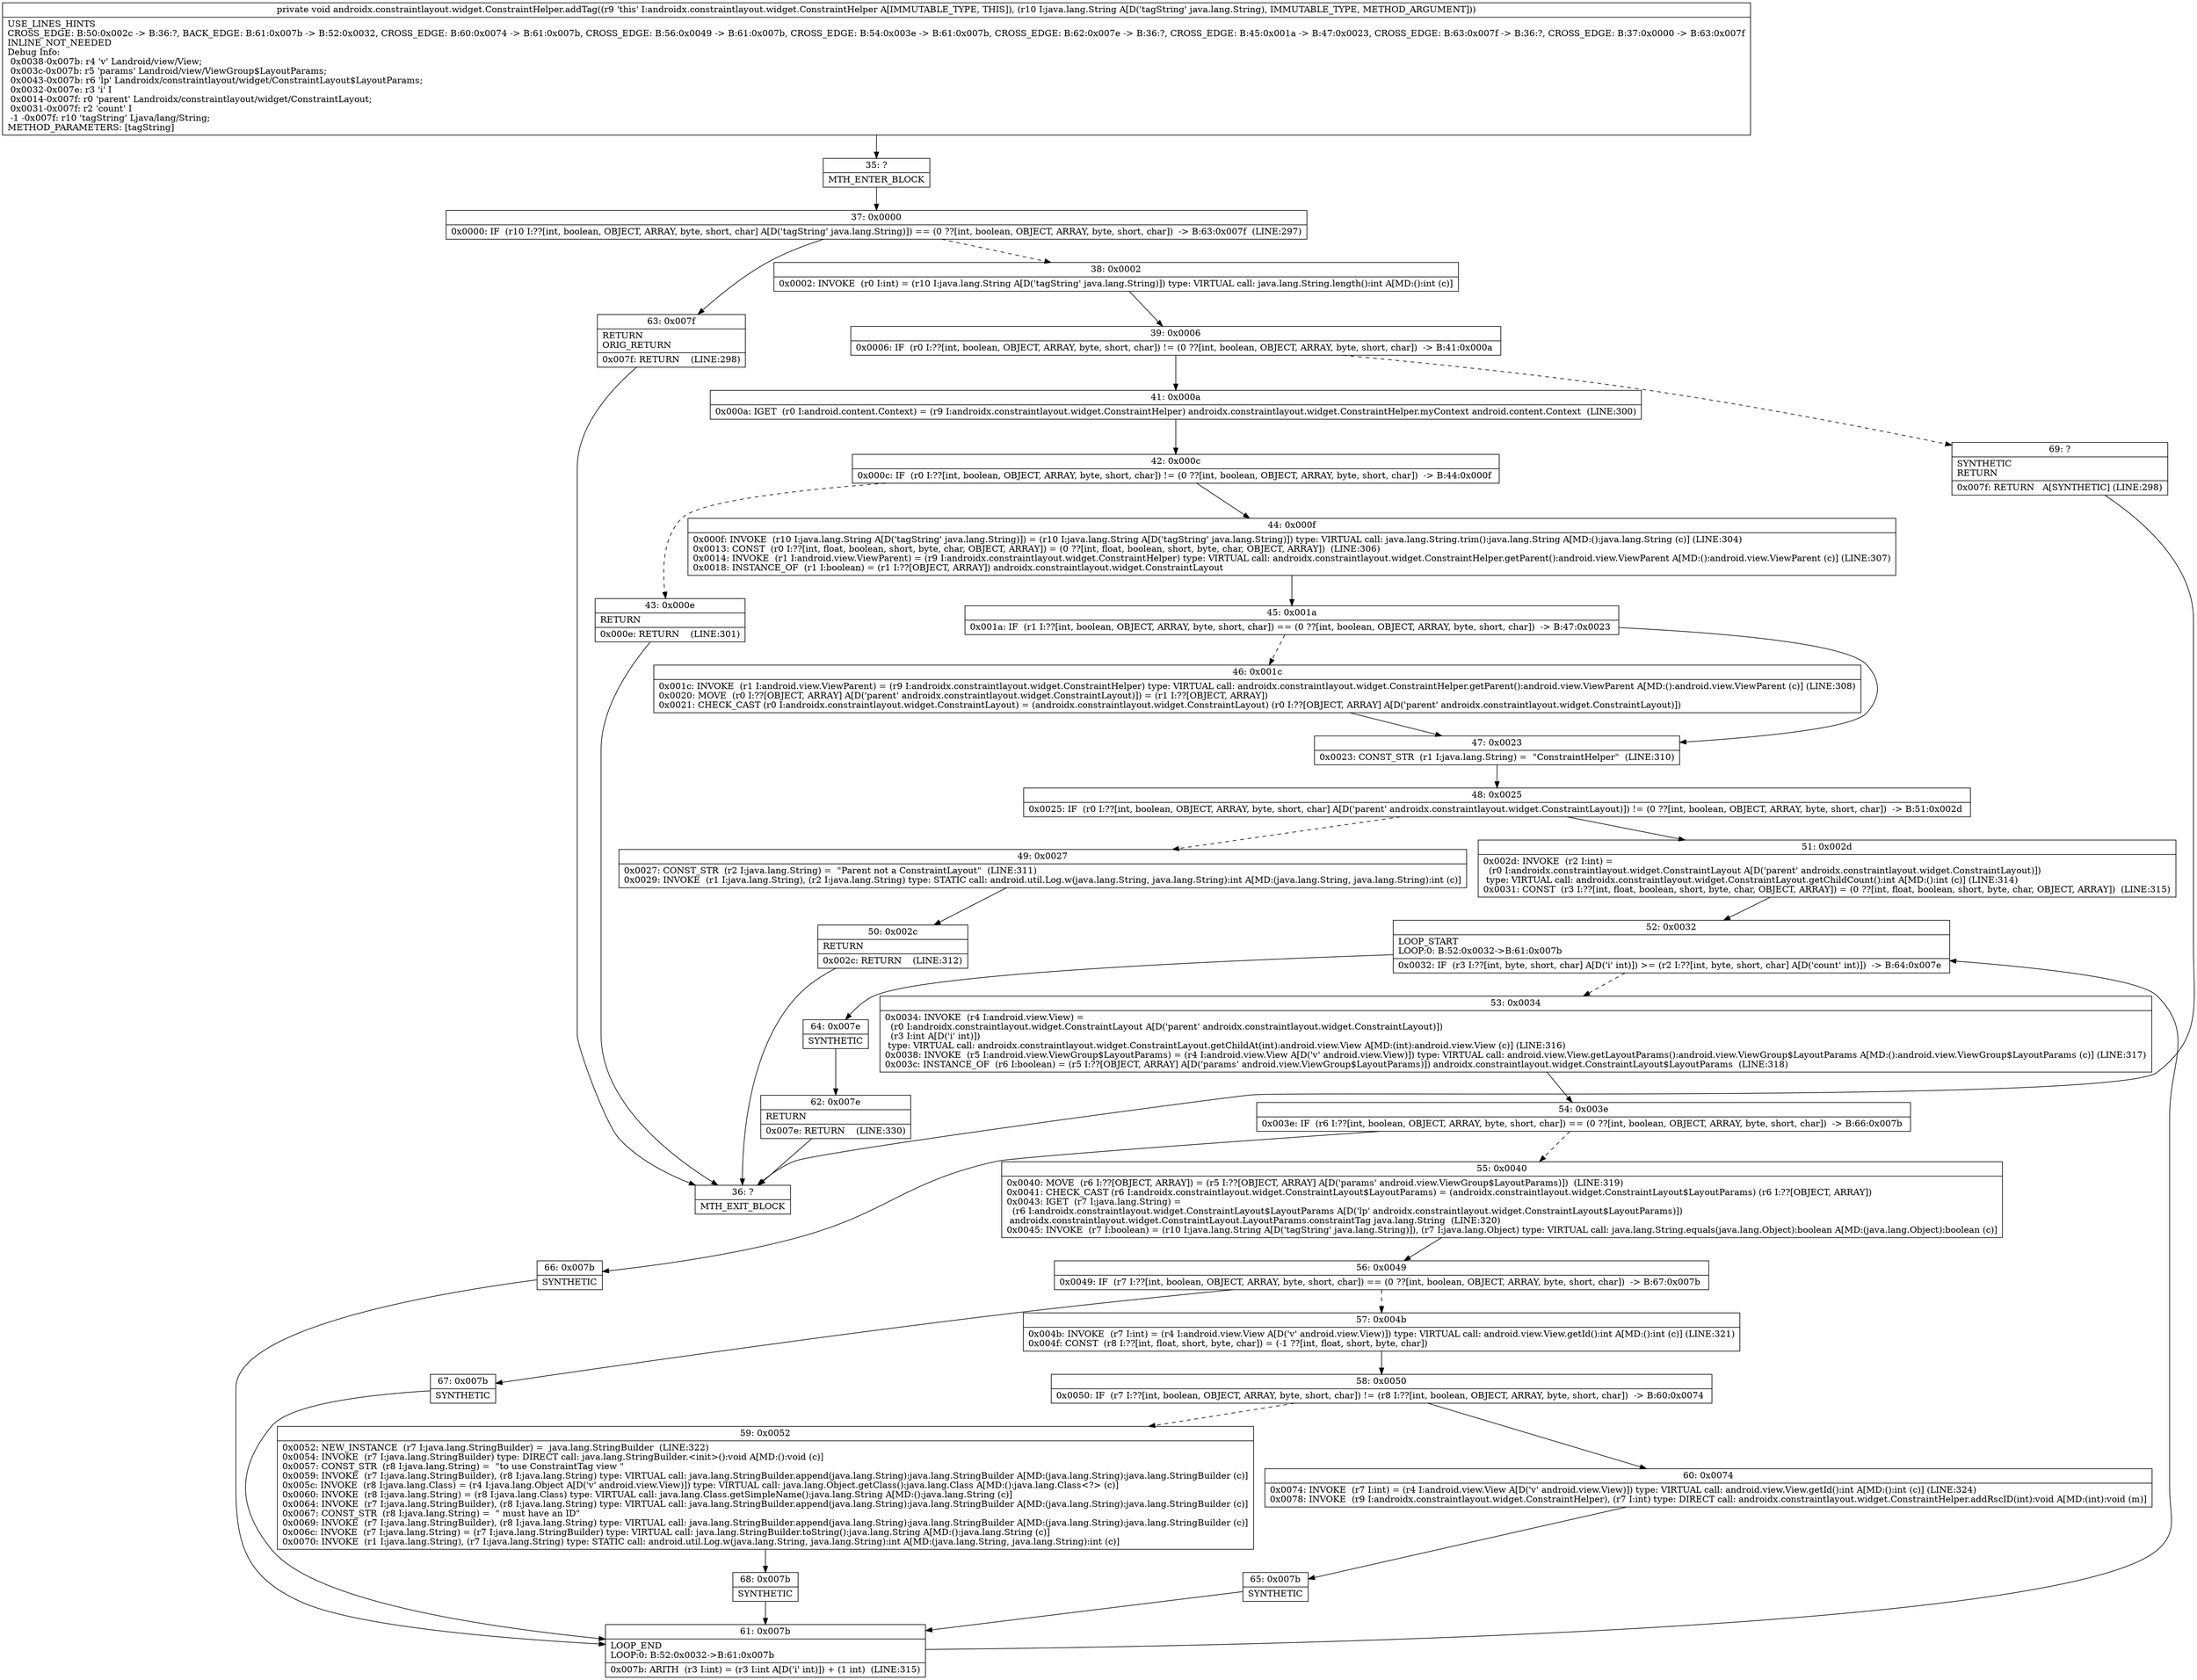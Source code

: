 digraph "CFG forandroidx.constraintlayout.widget.ConstraintHelper.addTag(Ljava\/lang\/String;)V" {
Node_35 [shape=record,label="{35\:\ ?|MTH_ENTER_BLOCK\l}"];
Node_37 [shape=record,label="{37\:\ 0x0000|0x0000: IF  (r10 I:??[int, boolean, OBJECT, ARRAY, byte, short, char] A[D('tagString' java.lang.String)]) == (0 ??[int, boolean, OBJECT, ARRAY, byte, short, char])  \-\> B:63:0x007f  (LINE:297)\l}"];
Node_38 [shape=record,label="{38\:\ 0x0002|0x0002: INVOKE  (r0 I:int) = (r10 I:java.lang.String A[D('tagString' java.lang.String)]) type: VIRTUAL call: java.lang.String.length():int A[MD:():int (c)]\l}"];
Node_39 [shape=record,label="{39\:\ 0x0006|0x0006: IF  (r0 I:??[int, boolean, OBJECT, ARRAY, byte, short, char]) != (0 ??[int, boolean, OBJECT, ARRAY, byte, short, char])  \-\> B:41:0x000a \l}"];
Node_41 [shape=record,label="{41\:\ 0x000a|0x000a: IGET  (r0 I:android.content.Context) = (r9 I:androidx.constraintlayout.widget.ConstraintHelper) androidx.constraintlayout.widget.ConstraintHelper.myContext android.content.Context  (LINE:300)\l}"];
Node_42 [shape=record,label="{42\:\ 0x000c|0x000c: IF  (r0 I:??[int, boolean, OBJECT, ARRAY, byte, short, char]) != (0 ??[int, boolean, OBJECT, ARRAY, byte, short, char])  \-\> B:44:0x000f \l}"];
Node_43 [shape=record,label="{43\:\ 0x000e|RETURN\l|0x000e: RETURN    (LINE:301)\l}"];
Node_36 [shape=record,label="{36\:\ ?|MTH_EXIT_BLOCK\l}"];
Node_44 [shape=record,label="{44\:\ 0x000f|0x000f: INVOKE  (r10 I:java.lang.String A[D('tagString' java.lang.String)]) = (r10 I:java.lang.String A[D('tagString' java.lang.String)]) type: VIRTUAL call: java.lang.String.trim():java.lang.String A[MD:():java.lang.String (c)] (LINE:304)\l0x0013: CONST  (r0 I:??[int, float, boolean, short, byte, char, OBJECT, ARRAY]) = (0 ??[int, float, boolean, short, byte, char, OBJECT, ARRAY])  (LINE:306)\l0x0014: INVOKE  (r1 I:android.view.ViewParent) = (r9 I:androidx.constraintlayout.widget.ConstraintHelper) type: VIRTUAL call: androidx.constraintlayout.widget.ConstraintHelper.getParent():android.view.ViewParent A[MD:():android.view.ViewParent (c)] (LINE:307)\l0x0018: INSTANCE_OF  (r1 I:boolean) = (r1 I:??[OBJECT, ARRAY]) androidx.constraintlayout.widget.ConstraintLayout \l}"];
Node_45 [shape=record,label="{45\:\ 0x001a|0x001a: IF  (r1 I:??[int, boolean, OBJECT, ARRAY, byte, short, char]) == (0 ??[int, boolean, OBJECT, ARRAY, byte, short, char])  \-\> B:47:0x0023 \l}"];
Node_46 [shape=record,label="{46\:\ 0x001c|0x001c: INVOKE  (r1 I:android.view.ViewParent) = (r9 I:androidx.constraintlayout.widget.ConstraintHelper) type: VIRTUAL call: androidx.constraintlayout.widget.ConstraintHelper.getParent():android.view.ViewParent A[MD:():android.view.ViewParent (c)] (LINE:308)\l0x0020: MOVE  (r0 I:??[OBJECT, ARRAY] A[D('parent' androidx.constraintlayout.widget.ConstraintLayout)]) = (r1 I:??[OBJECT, ARRAY]) \l0x0021: CHECK_CAST (r0 I:androidx.constraintlayout.widget.ConstraintLayout) = (androidx.constraintlayout.widget.ConstraintLayout) (r0 I:??[OBJECT, ARRAY] A[D('parent' androidx.constraintlayout.widget.ConstraintLayout)]) \l}"];
Node_47 [shape=record,label="{47\:\ 0x0023|0x0023: CONST_STR  (r1 I:java.lang.String) =  \"ConstraintHelper\"  (LINE:310)\l}"];
Node_48 [shape=record,label="{48\:\ 0x0025|0x0025: IF  (r0 I:??[int, boolean, OBJECT, ARRAY, byte, short, char] A[D('parent' androidx.constraintlayout.widget.ConstraintLayout)]) != (0 ??[int, boolean, OBJECT, ARRAY, byte, short, char])  \-\> B:51:0x002d \l}"];
Node_49 [shape=record,label="{49\:\ 0x0027|0x0027: CONST_STR  (r2 I:java.lang.String) =  \"Parent not a ConstraintLayout\"  (LINE:311)\l0x0029: INVOKE  (r1 I:java.lang.String), (r2 I:java.lang.String) type: STATIC call: android.util.Log.w(java.lang.String, java.lang.String):int A[MD:(java.lang.String, java.lang.String):int (c)]\l}"];
Node_50 [shape=record,label="{50\:\ 0x002c|RETURN\l|0x002c: RETURN    (LINE:312)\l}"];
Node_51 [shape=record,label="{51\:\ 0x002d|0x002d: INVOKE  (r2 I:int) = \l  (r0 I:androidx.constraintlayout.widget.ConstraintLayout A[D('parent' androidx.constraintlayout.widget.ConstraintLayout)])\l type: VIRTUAL call: androidx.constraintlayout.widget.ConstraintLayout.getChildCount():int A[MD:():int (c)] (LINE:314)\l0x0031: CONST  (r3 I:??[int, float, boolean, short, byte, char, OBJECT, ARRAY]) = (0 ??[int, float, boolean, short, byte, char, OBJECT, ARRAY])  (LINE:315)\l}"];
Node_52 [shape=record,label="{52\:\ 0x0032|LOOP_START\lLOOP:0: B:52:0x0032\-\>B:61:0x007b\l|0x0032: IF  (r3 I:??[int, byte, short, char] A[D('i' int)]) \>= (r2 I:??[int, byte, short, char] A[D('count' int)])  \-\> B:64:0x007e \l}"];
Node_53 [shape=record,label="{53\:\ 0x0034|0x0034: INVOKE  (r4 I:android.view.View) = \l  (r0 I:androidx.constraintlayout.widget.ConstraintLayout A[D('parent' androidx.constraintlayout.widget.ConstraintLayout)])\l  (r3 I:int A[D('i' int)])\l type: VIRTUAL call: androidx.constraintlayout.widget.ConstraintLayout.getChildAt(int):android.view.View A[MD:(int):android.view.View (c)] (LINE:316)\l0x0038: INVOKE  (r5 I:android.view.ViewGroup$LayoutParams) = (r4 I:android.view.View A[D('v' android.view.View)]) type: VIRTUAL call: android.view.View.getLayoutParams():android.view.ViewGroup$LayoutParams A[MD:():android.view.ViewGroup$LayoutParams (c)] (LINE:317)\l0x003c: INSTANCE_OF  (r6 I:boolean) = (r5 I:??[OBJECT, ARRAY] A[D('params' android.view.ViewGroup$LayoutParams)]) androidx.constraintlayout.widget.ConstraintLayout$LayoutParams  (LINE:318)\l}"];
Node_54 [shape=record,label="{54\:\ 0x003e|0x003e: IF  (r6 I:??[int, boolean, OBJECT, ARRAY, byte, short, char]) == (0 ??[int, boolean, OBJECT, ARRAY, byte, short, char])  \-\> B:66:0x007b \l}"];
Node_55 [shape=record,label="{55\:\ 0x0040|0x0040: MOVE  (r6 I:??[OBJECT, ARRAY]) = (r5 I:??[OBJECT, ARRAY] A[D('params' android.view.ViewGroup$LayoutParams)])  (LINE:319)\l0x0041: CHECK_CAST (r6 I:androidx.constraintlayout.widget.ConstraintLayout$LayoutParams) = (androidx.constraintlayout.widget.ConstraintLayout$LayoutParams) (r6 I:??[OBJECT, ARRAY]) \l0x0043: IGET  (r7 I:java.lang.String) = \l  (r6 I:androidx.constraintlayout.widget.ConstraintLayout$LayoutParams A[D('lp' androidx.constraintlayout.widget.ConstraintLayout$LayoutParams)])\l androidx.constraintlayout.widget.ConstraintLayout.LayoutParams.constraintTag java.lang.String  (LINE:320)\l0x0045: INVOKE  (r7 I:boolean) = (r10 I:java.lang.String A[D('tagString' java.lang.String)]), (r7 I:java.lang.Object) type: VIRTUAL call: java.lang.String.equals(java.lang.Object):boolean A[MD:(java.lang.Object):boolean (c)]\l}"];
Node_56 [shape=record,label="{56\:\ 0x0049|0x0049: IF  (r7 I:??[int, boolean, OBJECT, ARRAY, byte, short, char]) == (0 ??[int, boolean, OBJECT, ARRAY, byte, short, char])  \-\> B:67:0x007b \l}"];
Node_57 [shape=record,label="{57\:\ 0x004b|0x004b: INVOKE  (r7 I:int) = (r4 I:android.view.View A[D('v' android.view.View)]) type: VIRTUAL call: android.view.View.getId():int A[MD:():int (c)] (LINE:321)\l0x004f: CONST  (r8 I:??[int, float, short, byte, char]) = (\-1 ??[int, float, short, byte, char]) \l}"];
Node_58 [shape=record,label="{58\:\ 0x0050|0x0050: IF  (r7 I:??[int, boolean, OBJECT, ARRAY, byte, short, char]) != (r8 I:??[int, boolean, OBJECT, ARRAY, byte, short, char])  \-\> B:60:0x0074 \l}"];
Node_59 [shape=record,label="{59\:\ 0x0052|0x0052: NEW_INSTANCE  (r7 I:java.lang.StringBuilder) =  java.lang.StringBuilder  (LINE:322)\l0x0054: INVOKE  (r7 I:java.lang.StringBuilder) type: DIRECT call: java.lang.StringBuilder.\<init\>():void A[MD:():void (c)]\l0x0057: CONST_STR  (r8 I:java.lang.String) =  \"to use ConstraintTag view \" \l0x0059: INVOKE  (r7 I:java.lang.StringBuilder), (r8 I:java.lang.String) type: VIRTUAL call: java.lang.StringBuilder.append(java.lang.String):java.lang.StringBuilder A[MD:(java.lang.String):java.lang.StringBuilder (c)]\l0x005c: INVOKE  (r8 I:java.lang.Class) = (r4 I:java.lang.Object A[D('v' android.view.View)]) type: VIRTUAL call: java.lang.Object.getClass():java.lang.Class A[MD:():java.lang.Class\<?\> (c)]\l0x0060: INVOKE  (r8 I:java.lang.String) = (r8 I:java.lang.Class) type: VIRTUAL call: java.lang.Class.getSimpleName():java.lang.String A[MD:():java.lang.String (c)]\l0x0064: INVOKE  (r7 I:java.lang.StringBuilder), (r8 I:java.lang.String) type: VIRTUAL call: java.lang.StringBuilder.append(java.lang.String):java.lang.StringBuilder A[MD:(java.lang.String):java.lang.StringBuilder (c)]\l0x0067: CONST_STR  (r8 I:java.lang.String) =  \" must have an ID\" \l0x0069: INVOKE  (r7 I:java.lang.StringBuilder), (r8 I:java.lang.String) type: VIRTUAL call: java.lang.StringBuilder.append(java.lang.String):java.lang.StringBuilder A[MD:(java.lang.String):java.lang.StringBuilder (c)]\l0x006c: INVOKE  (r7 I:java.lang.String) = (r7 I:java.lang.StringBuilder) type: VIRTUAL call: java.lang.StringBuilder.toString():java.lang.String A[MD:():java.lang.String (c)]\l0x0070: INVOKE  (r1 I:java.lang.String), (r7 I:java.lang.String) type: STATIC call: android.util.Log.w(java.lang.String, java.lang.String):int A[MD:(java.lang.String, java.lang.String):int (c)]\l}"];
Node_68 [shape=record,label="{68\:\ 0x007b|SYNTHETIC\l}"];
Node_61 [shape=record,label="{61\:\ 0x007b|LOOP_END\lLOOP:0: B:52:0x0032\-\>B:61:0x007b\l|0x007b: ARITH  (r3 I:int) = (r3 I:int A[D('i' int)]) + (1 int)  (LINE:315)\l}"];
Node_60 [shape=record,label="{60\:\ 0x0074|0x0074: INVOKE  (r7 I:int) = (r4 I:android.view.View A[D('v' android.view.View)]) type: VIRTUAL call: android.view.View.getId():int A[MD:():int (c)] (LINE:324)\l0x0078: INVOKE  (r9 I:androidx.constraintlayout.widget.ConstraintHelper), (r7 I:int) type: DIRECT call: androidx.constraintlayout.widget.ConstraintHelper.addRscID(int):void A[MD:(int):void (m)]\l}"];
Node_65 [shape=record,label="{65\:\ 0x007b|SYNTHETIC\l}"];
Node_67 [shape=record,label="{67\:\ 0x007b|SYNTHETIC\l}"];
Node_66 [shape=record,label="{66\:\ 0x007b|SYNTHETIC\l}"];
Node_64 [shape=record,label="{64\:\ 0x007e|SYNTHETIC\l}"];
Node_62 [shape=record,label="{62\:\ 0x007e|RETURN\l|0x007e: RETURN    (LINE:330)\l}"];
Node_69 [shape=record,label="{69\:\ ?|SYNTHETIC\lRETURN\l|0x007f: RETURN   A[SYNTHETIC] (LINE:298)\l}"];
Node_63 [shape=record,label="{63\:\ 0x007f|RETURN\lORIG_RETURN\l|0x007f: RETURN    (LINE:298)\l}"];
MethodNode[shape=record,label="{private void androidx.constraintlayout.widget.ConstraintHelper.addTag((r9 'this' I:androidx.constraintlayout.widget.ConstraintHelper A[IMMUTABLE_TYPE, THIS]), (r10 I:java.lang.String A[D('tagString' java.lang.String), IMMUTABLE_TYPE, METHOD_ARGUMENT]))  | USE_LINES_HINTS\lCROSS_EDGE: B:50:0x002c \-\> B:36:?, BACK_EDGE: B:61:0x007b \-\> B:52:0x0032, CROSS_EDGE: B:60:0x0074 \-\> B:61:0x007b, CROSS_EDGE: B:56:0x0049 \-\> B:61:0x007b, CROSS_EDGE: B:54:0x003e \-\> B:61:0x007b, CROSS_EDGE: B:62:0x007e \-\> B:36:?, CROSS_EDGE: B:45:0x001a \-\> B:47:0x0023, CROSS_EDGE: B:63:0x007f \-\> B:36:?, CROSS_EDGE: B:37:0x0000 \-\> B:63:0x007f\lINLINE_NOT_NEEDED\lDebug Info:\l  0x0038\-0x007b: r4 'v' Landroid\/view\/View;\l  0x003c\-0x007b: r5 'params' Landroid\/view\/ViewGroup$LayoutParams;\l  0x0043\-0x007b: r6 'lp' Landroidx\/constraintlayout\/widget\/ConstraintLayout$LayoutParams;\l  0x0032\-0x007e: r3 'i' I\l  0x0014\-0x007f: r0 'parent' Landroidx\/constraintlayout\/widget\/ConstraintLayout;\l  0x0031\-0x007f: r2 'count' I\l  \-1 \-0x007f: r10 'tagString' Ljava\/lang\/String;\lMETHOD_PARAMETERS: [tagString]\l}"];
MethodNode -> Node_35;Node_35 -> Node_37;
Node_37 -> Node_38[style=dashed];
Node_37 -> Node_63;
Node_38 -> Node_39;
Node_39 -> Node_41;
Node_39 -> Node_69[style=dashed];
Node_41 -> Node_42;
Node_42 -> Node_43[style=dashed];
Node_42 -> Node_44;
Node_43 -> Node_36;
Node_44 -> Node_45;
Node_45 -> Node_46[style=dashed];
Node_45 -> Node_47;
Node_46 -> Node_47;
Node_47 -> Node_48;
Node_48 -> Node_49[style=dashed];
Node_48 -> Node_51;
Node_49 -> Node_50;
Node_50 -> Node_36;
Node_51 -> Node_52;
Node_52 -> Node_53[style=dashed];
Node_52 -> Node_64;
Node_53 -> Node_54;
Node_54 -> Node_55[style=dashed];
Node_54 -> Node_66;
Node_55 -> Node_56;
Node_56 -> Node_57[style=dashed];
Node_56 -> Node_67;
Node_57 -> Node_58;
Node_58 -> Node_59[style=dashed];
Node_58 -> Node_60;
Node_59 -> Node_68;
Node_68 -> Node_61;
Node_61 -> Node_52;
Node_60 -> Node_65;
Node_65 -> Node_61;
Node_67 -> Node_61;
Node_66 -> Node_61;
Node_64 -> Node_62;
Node_62 -> Node_36;
Node_69 -> Node_36;
Node_63 -> Node_36;
}

